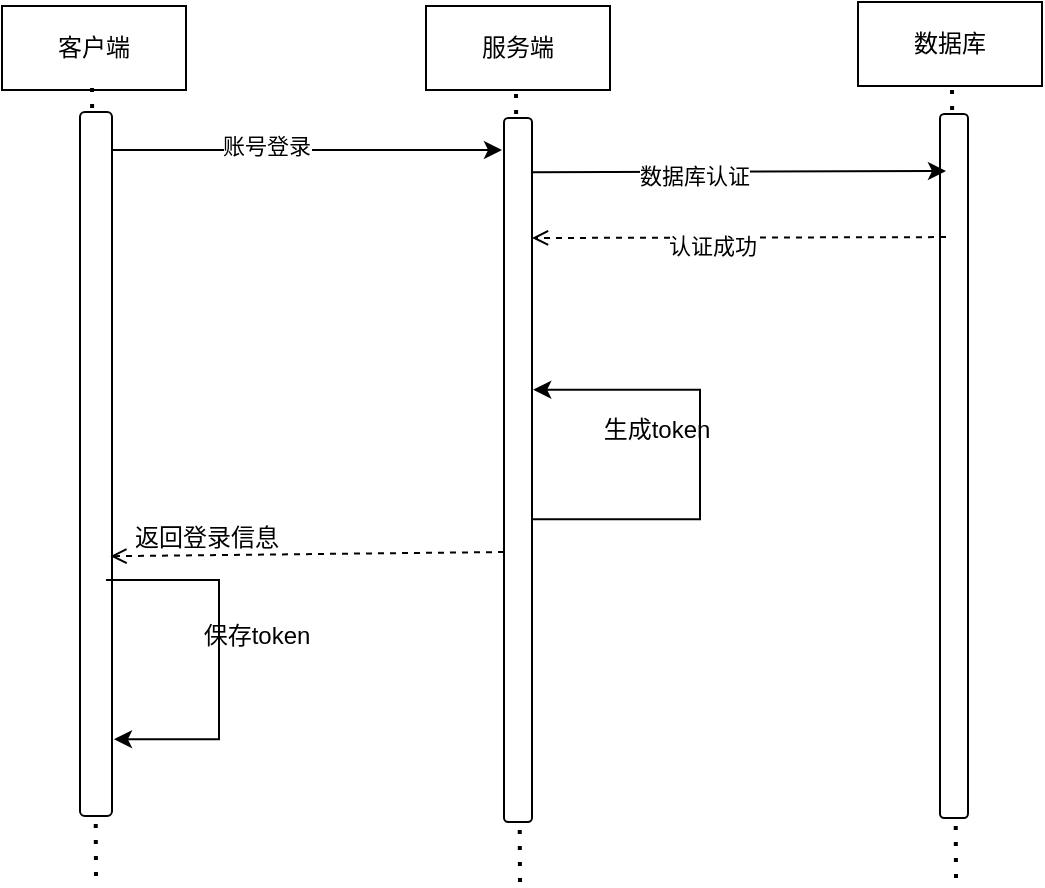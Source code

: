 <mxfile version="26.2.14">
  <diagram name="第 1 页" id="5E2TzcvJCJmvu9izliWf">
    <mxGraphModel dx="862" dy="482" grid="0" gridSize="10" guides="1" tooltips="1" connect="1" arrows="1" fold="1" page="0" pageScale="1" pageWidth="827" pageHeight="1169" math="0" shadow="0">
      <root>
        <mxCell id="0" />
        <mxCell id="1" parent="0" />
        <mxCell id="nDgG3ALQBsRsX1TV36bU-1" value="客户端" style="rounded=0;whiteSpace=wrap;html=1;" parent="1" vertex="1">
          <mxGeometry x="30" y="98" width="92" height="42" as="geometry" />
        </mxCell>
        <mxCell id="nDgG3ALQBsRsX1TV36bU-4" value="" style="endArrow=none;dashed=1;html=1;dashPattern=1 3;strokeWidth=2;rounded=0;" parent="1" edge="1">
          <mxGeometry width="50" height="50" relative="1" as="geometry">
            <mxPoint x="77" y="533" as="sourcePoint" />
            <mxPoint x="75" y="137" as="targetPoint" />
          </mxGeometry>
        </mxCell>
        <mxCell id="nDgG3ALQBsRsX1TV36bU-3" value="" style="rounded=1;whiteSpace=wrap;html=1;" parent="1" vertex="1">
          <mxGeometry x="69" y="151" width="16" height="352" as="geometry" />
        </mxCell>
        <mxCell id="nDgG3ALQBsRsX1TV36bU-8" value="服务端" style="rounded=0;whiteSpace=wrap;html=1;" parent="1" vertex="1">
          <mxGeometry x="242" y="98" width="92" height="42" as="geometry" />
        </mxCell>
        <mxCell id="nDgG3ALQBsRsX1TV36bU-9" value="数据库" style="rounded=0;whiteSpace=wrap;html=1;" parent="1" vertex="1">
          <mxGeometry x="458" y="96" width="92" height="42" as="geometry" />
        </mxCell>
        <mxCell id="nDgG3ALQBsRsX1TV36bU-11" value="" style="endArrow=none;dashed=1;html=1;dashPattern=1 3;strokeWidth=2;rounded=0;" parent="1" edge="1">
          <mxGeometry width="50" height="50" relative="1" as="geometry">
            <mxPoint x="289" y="536" as="sourcePoint" />
            <mxPoint x="287" y="140" as="targetPoint" />
          </mxGeometry>
        </mxCell>
        <mxCell id="nDgG3ALQBsRsX1TV36bU-10" value="" style="rounded=1;whiteSpace=wrap;html=1;" parent="1" vertex="1">
          <mxGeometry x="281" y="154" width="14" height="352" as="geometry" />
        </mxCell>
        <mxCell id="nDgG3ALQBsRsX1TV36bU-13" value="" style="endArrow=none;dashed=1;html=1;dashPattern=1 3;strokeWidth=2;rounded=0;" parent="1" edge="1">
          <mxGeometry width="50" height="50" relative="1" as="geometry">
            <mxPoint x="507" y="534" as="sourcePoint" />
            <mxPoint x="505" y="138" as="targetPoint" />
          </mxGeometry>
        </mxCell>
        <mxCell id="nDgG3ALQBsRsX1TV36bU-12" value="" style="rounded=1;whiteSpace=wrap;html=1;" parent="1" vertex="1">
          <mxGeometry x="499" y="152" width="14" height="352" as="geometry" />
        </mxCell>
        <mxCell id="nDgG3ALQBsRsX1TV36bU-15" value="" style="endArrow=classic;html=1;rounded=0;exitX=1.013;exitY=0.054;exitDx=0;exitDy=0;exitPerimeter=0;" parent="1" source="nDgG3ALQBsRsX1TV36bU-3" edge="1">
          <mxGeometry width="50" height="50" relative="1" as="geometry">
            <mxPoint x="344" y="344" as="sourcePoint" />
            <mxPoint x="280" y="170" as="targetPoint" />
          </mxGeometry>
        </mxCell>
        <mxCell id="nDgG3ALQBsRsX1TV36bU-16" value="账号登录" style="edgeLabel;html=1;align=center;verticalAlign=middle;resizable=0;points=[];" parent="nDgG3ALQBsRsX1TV36bU-15" vertex="1" connectable="0">
          <mxGeometry x="-0.207" y="2" relative="1" as="geometry">
            <mxPoint as="offset" />
          </mxGeometry>
        </mxCell>
        <mxCell id="nDgG3ALQBsRsX1TV36bU-17" value="" style="endArrow=classic;html=1;rounded=0;exitX=0.986;exitY=0.077;exitDx=0;exitDy=0;exitPerimeter=0;entryX=0.214;entryY=0.081;entryDx=0;entryDy=0;entryPerimeter=0;" parent="1" source="nDgG3ALQBsRsX1TV36bU-10" target="nDgG3ALQBsRsX1TV36bU-12" edge="1">
          <mxGeometry width="50" height="50" relative="1" as="geometry">
            <mxPoint x="344" y="344" as="sourcePoint" />
            <mxPoint x="394" y="294" as="targetPoint" />
          </mxGeometry>
        </mxCell>
        <mxCell id="nDgG3ALQBsRsX1TV36bU-18" value="数据库认证" style="edgeLabel;html=1;align=center;verticalAlign=middle;resizable=0;points=[];" parent="nDgG3ALQBsRsX1TV36bU-17" vertex="1" connectable="0">
          <mxGeometry x="-0.222" y="-2" relative="1" as="geometry">
            <mxPoint as="offset" />
          </mxGeometry>
        </mxCell>
        <mxCell id="nDgG3ALQBsRsX1TV36bU-19" value="" style="endArrow=open;html=1;rounded=0;dashed=1;exitX=0.214;exitY=0.172;exitDx=0;exitDy=0;exitPerimeter=0;endFill=0;" parent="1" edge="1">
          <mxGeometry width="50" height="50" relative="1" as="geometry">
            <mxPoint x="501.996" y="213.544" as="sourcePoint" />
            <mxPoint x="295" y="214" as="targetPoint" />
          </mxGeometry>
        </mxCell>
        <mxCell id="nDgG3ALQBsRsX1TV36bU-20" value="认证成功" style="edgeLabel;html=1;align=center;verticalAlign=middle;resizable=0;points=[];" parent="nDgG3ALQBsRsX1TV36bU-19" vertex="1" connectable="0">
          <mxGeometry x="0.132" y="4" relative="1" as="geometry">
            <mxPoint as="offset" />
          </mxGeometry>
        </mxCell>
        <mxCell id="nDgG3ALQBsRsX1TV36bU-29" style="edgeStyle=orthogonalEdgeStyle;rounded=0;orthogonalLoop=1;jettySize=auto;html=1;entryX=1.043;entryY=0.386;entryDx=0;entryDy=0;entryPerimeter=0;exitX=0.986;exitY=0.57;exitDx=0;exitDy=0;exitPerimeter=0;" parent="1" source="nDgG3ALQBsRsX1TV36bU-10" target="nDgG3ALQBsRsX1TV36bU-10" edge="1">
          <mxGeometry relative="1" as="geometry">
            <Array as="points">
              <mxPoint x="379" y="355" />
              <mxPoint x="379" y="290" />
            </Array>
          </mxGeometry>
        </mxCell>
        <mxCell id="nDgG3ALQBsRsX1TV36bU-30" value="生成token" style="text;html=1;align=center;verticalAlign=middle;resizable=0;points=[];autosize=1;strokeColor=none;fillColor=none;" parent="1" vertex="1">
          <mxGeometry x="321" y="297" width="71" height="26" as="geometry" />
        </mxCell>
        <mxCell id="nDgG3ALQBsRsX1TV36bU-33" value="" style="endArrow=open;html=1;rounded=0;entryX=0.763;entryY=0.631;entryDx=0;entryDy=0;entryPerimeter=0;dashed=1;endFill=0;" parent="1" edge="1">
          <mxGeometry width="50" height="50" relative="1" as="geometry">
            <mxPoint x="281" y="371" as="sourcePoint" />
            <mxPoint x="84.208" y="373.112" as="targetPoint" />
          </mxGeometry>
        </mxCell>
        <mxCell id="nDgG3ALQBsRsX1TV36bU-34" value="返回登录信息" style="text;html=1;align=center;verticalAlign=middle;resizable=0;points=[];autosize=1;strokeColor=none;fillColor=none;" parent="1" vertex="1">
          <mxGeometry x="87" y="351" width="90" height="26" as="geometry" />
        </mxCell>
        <mxCell id="nDgG3ALQBsRsX1TV36bU-37" style="edgeStyle=orthogonalEdgeStyle;rounded=0;orthogonalLoop=1;jettySize=auto;html=1;exitX=0.969;exitY=0.663;exitDx=0;exitDy=0;exitPerimeter=0;" parent="1" edge="1">
          <mxGeometry relative="1" as="geometry">
            <mxPoint x="86" y="464" as="targetPoint" />
            <Array as="points">
              <mxPoint x="138.5" y="384.62" />
              <mxPoint x="138.5" y="464.62" />
              <mxPoint x="85.5" y="464.62" />
            </Array>
            <mxPoint x="82.004" y="384.996" as="sourcePoint" />
          </mxGeometry>
        </mxCell>
        <mxCell id="nDgG3ALQBsRsX1TV36bU-38" value="保存token" style="text;html=1;align=center;verticalAlign=middle;resizable=0;points=[];autosize=1;strokeColor=none;fillColor=none;" parent="1" vertex="1">
          <mxGeometry x="121" y="400" width="71" height="26" as="geometry" />
        </mxCell>
      </root>
    </mxGraphModel>
  </diagram>
</mxfile>
